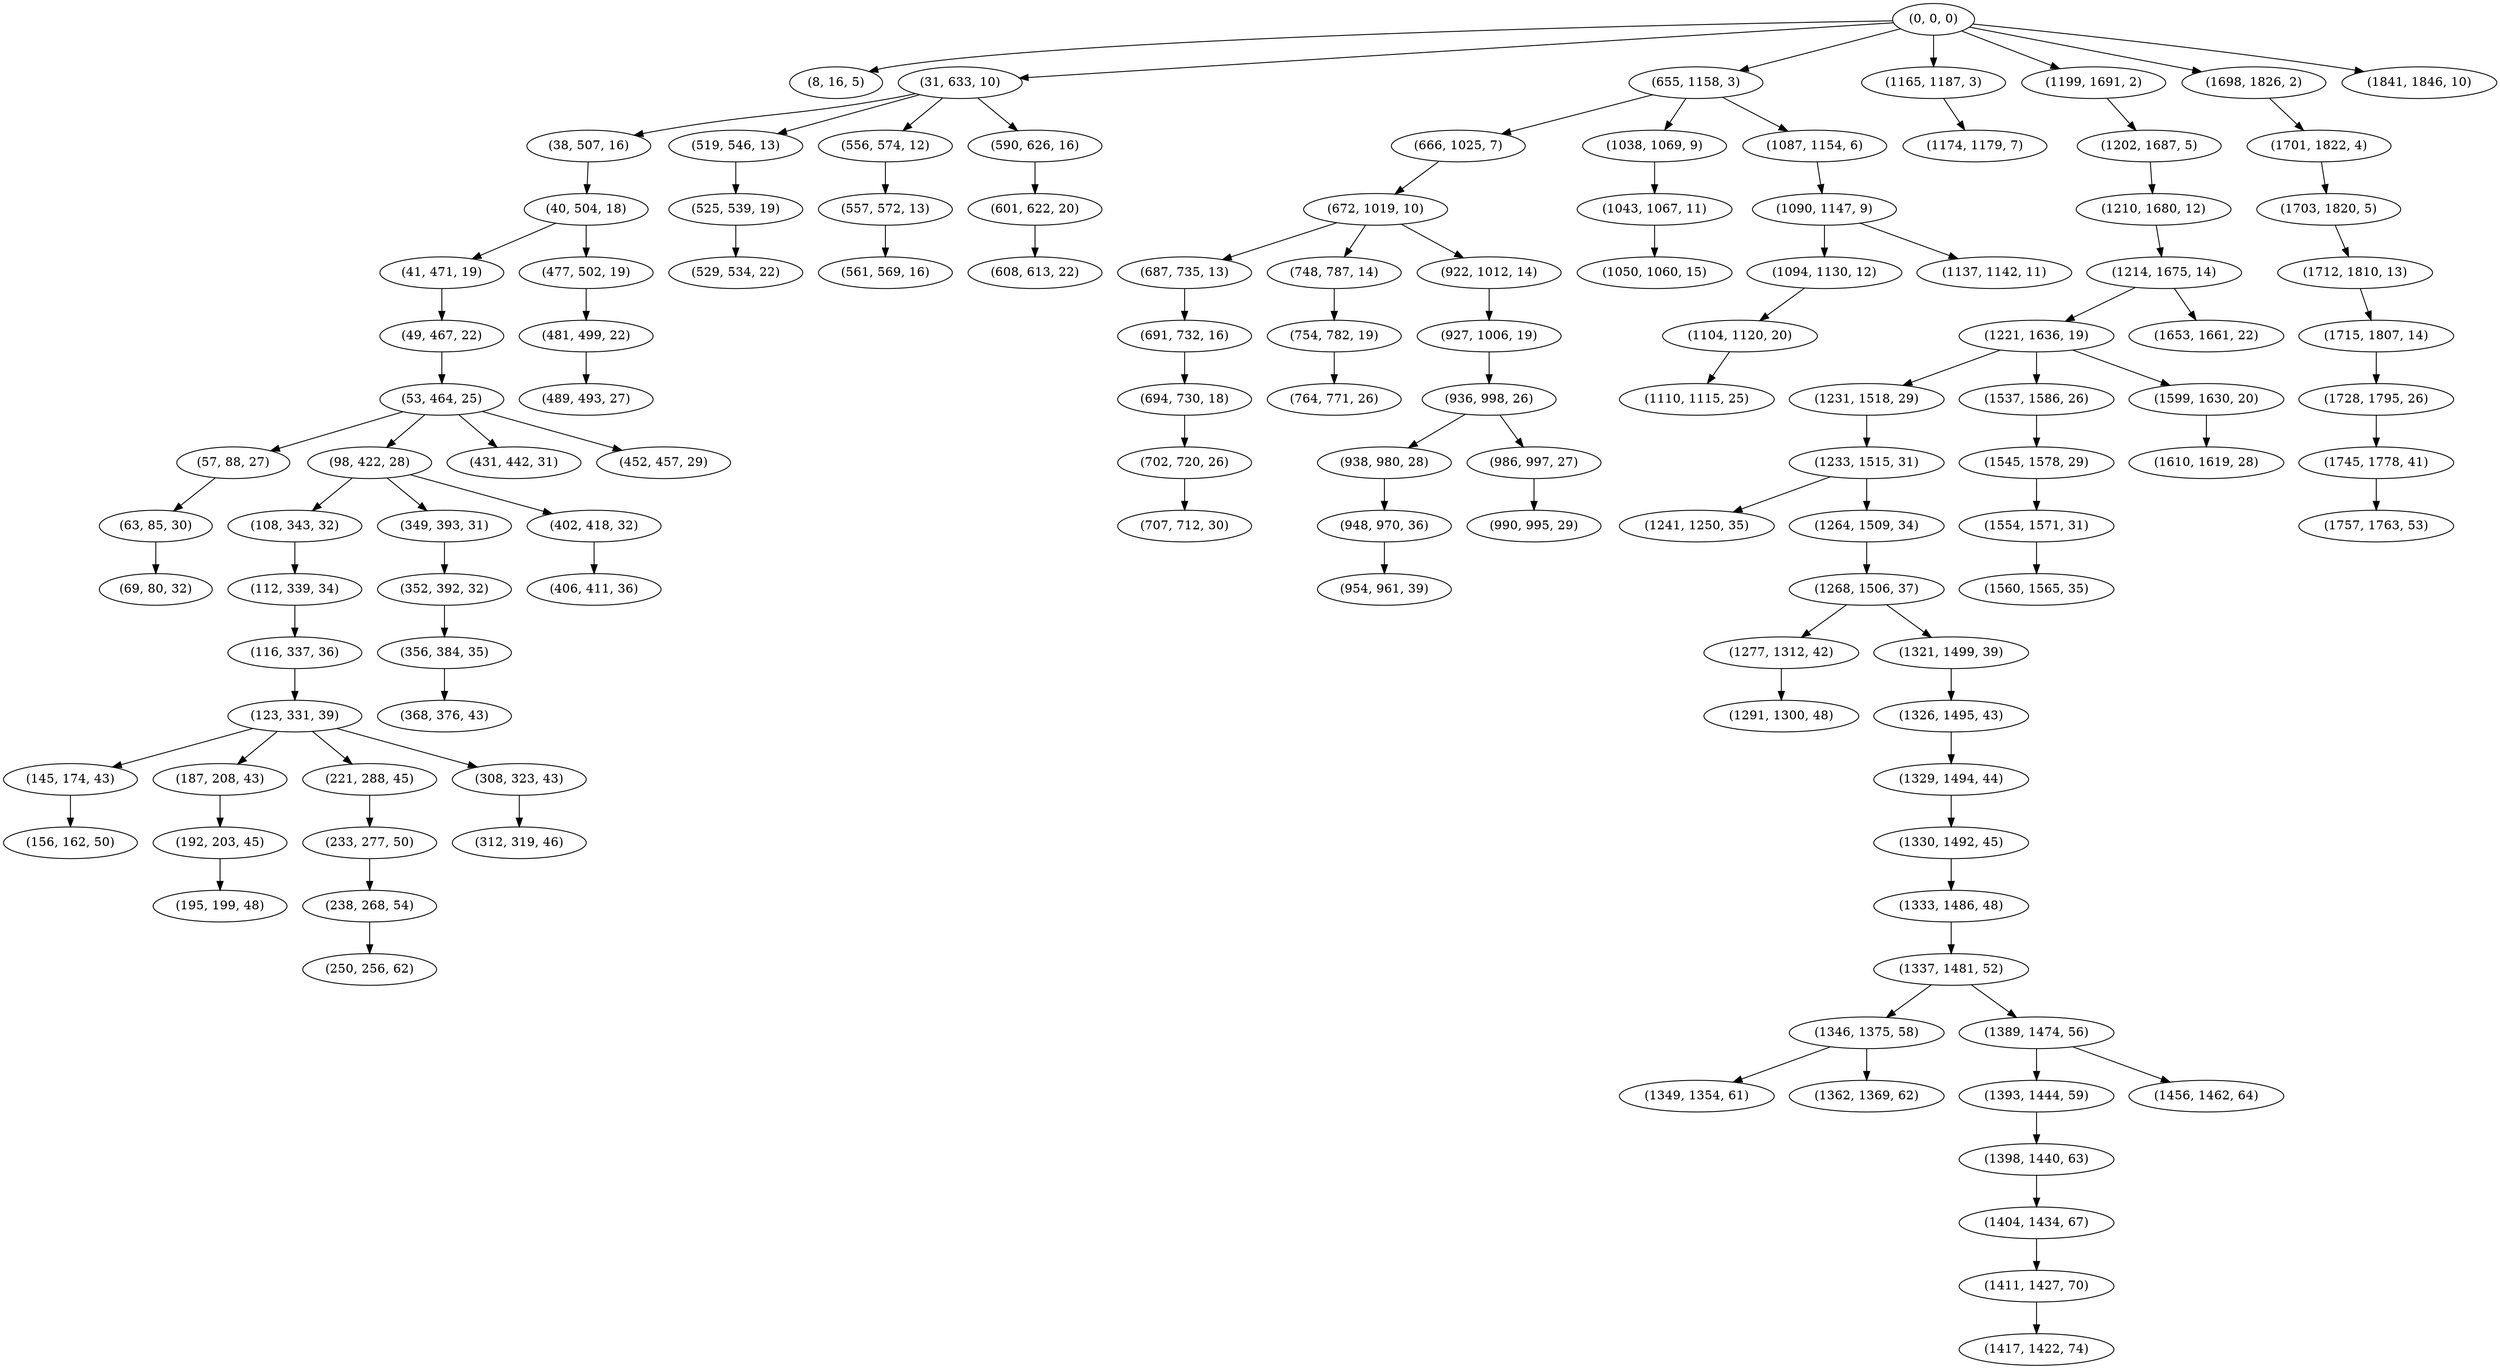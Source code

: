 digraph tree {
    "(0, 0, 0)";
    "(8, 16, 5)";
    "(31, 633, 10)";
    "(38, 507, 16)";
    "(40, 504, 18)";
    "(41, 471, 19)";
    "(49, 467, 22)";
    "(53, 464, 25)";
    "(57, 88, 27)";
    "(63, 85, 30)";
    "(69, 80, 32)";
    "(98, 422, 28)";
    "(108, 343, 32)";
    "(112, 339, 34)";
    "(116, 337, 36)";
    "(123, 331, 39)";
    "(145, 174, 43)";
    "(156, 162, 50)";
    "(187, 208, 43)";
    "(192, 203, 45)";
    "(195, 199, 48)";
    "(221, 288, 45)";
    "(233, 277, 50)";
    "(238, 268, 54)";
    "(250, 256, 62)";
    "(308, 323, 43)";
    "(312, 319, 46)";
    "(349, 393, 31)";
    "(352, 392, 32)";
    "(356, 384, 35)";
    "(368, 376, 43)";
    "(402, 418, 32)";
    "(406, 411, 36)";
    "(431, 442, 31)";
    "(452, 457, 29)";
    "(477, 502, 19)";
    "(481, 499, 22)";
    "(489, 493, 27)";
    "(519, 546, 13)";
    "(525, 539, 19)";
    "(529, 534, 22)";
    "(556, 574, 12)";
    "(557, 572, 13)";
    "(561, 569, 16)";
    "(590, 626, 16)";
    "(601, 622, 20)";
    "(608, 613, 22)";
    "(655, 1158, 3)";
    "(666, 1025, 7)";
    "(672, 1019, 10)";
    "(687, 735, 13)";
    "(691, 732, 16)";
    "(694, 730, 18)";
    "(702, 720, 26)";
    "(707, 712, 30)";
    "(748, 787, 14)";
    "(754, 782, 19)";
    "(764, 771, 26)";
    "(922, 1012, 14)";
    "(927, 1006, 19)";
    "(936, 998, 26)";
    "(938, 980, 28)";
    "(948, 970, 36)";
    "(954, 961, 39)";
    "(986, 997, 27)";
    "(990, 995, 29)";
    "(1038, 1069, 9)";
    "(1043, 1067, 11)";
    "(1050, 1060, 15)";
    "(1087, 1154, 6)";
    "(1090, 1147, 9)";
    "(1094, 1130, 12)";
    "(1104, 1120, 20)";
    "(1110, 1115, 25)";
    "(1137, 1142, 11)";
    "(1165, 1187, 3)";
    "(1174, 1179, 7)";
    "(1199, 1691, 2)";
    "(1202, 1687, 5)";
    "(1210, 1680, 12)";
    "(1214, 1675, 14)";
    "(1221, 1636, 19)";
    "(1231, 1518, 29)";
    "(1233, 1515, 31)";
    "(1241, 1250, 35)";
    "(1264, 1509, 34)";
    "(1268, 1506, 37)";
    "(1277, 1312, 42)";
    "(1291, 1300, 48)";
    "(1321, 1499, 39)";
    "(1326, 1495, 43)";
    "(1329, 1494, 44)";
    "(1330, 1492, 45)";
    "(1333, 1486, 48)";
    "(1337, 1481, 52)";
    "(1346, 1375, 58)";
    "(1349, 1354, 61)";
    "(1362, 1369, 62)";
    "(1389, 1474, 56)";
    "(1393, 1444, 59)";
    "(1398, 1440, 63)";
    "(1404, 1434, 67)";
    "(1411, 1427, 70)";
    "(1417, 1422, 74)";
    "(1456, 1462, 64)";
    "(1537, 1586, 26)";
    "(1545, 1578, 29)";
    "(1554, 1571, 31)";
    "(1560, 1565, 35)";
    "(1599, 1630, 20)";
    "(1610, 1619, 28)";
    "(1653, 1661, 22)";
    "(1698, 1826, 2)";
    "(1701, 1822, 4)";
    "(1703, 1820, 5)";
    "(1712, 1810, 13)";
    "(1715, 1807, 14)";
    "(1728, 1795, 26)";
    "(1745, 1778, 41)";
    "(1757, 1763, 53)";
    "(1841, 1846, 10)";
    "(0, 0, 0)" -> "(8, 16, 5)";
    "(0, 0, 0)" -> "(31, 633, 10)";
    "(0, 0, 0)" -> "(655, 1158, 3)";
    "(0, 0, 0)" -> "(1165, 1187, 3)";
    "(0, 0, 0)" -> "(1199, 1691, 2)";
    "(0, 0, 0)" -> "(1698, 1826, 2)";
    "(0, 0, 0)" -> "(1841, 1846, 10)";
    "(31, 633, 10)" -> "(38, 507, 16)";
    "(31, 633, 10)" -> "(519, 546, 13)";
    "(31, 633, 10)" -> "(556, 574, 12)";
    "(31, 633, 10)" -> "(590, 626, 16)";
    "(38, 507, 16)" -> "(40, 504, 18)";
    "(40, 504, 18)" -> "(41, 471, 19)";
    "(40, 504, 18)" -> "(477, 502, 19)";
    "(41, 471, 19)" -> "(49, 467, 22)";
    "(49, 467, 22)" -> "(53, 464, 25)";
    "(53, 464, 25)" -> "(57, 88, 27)";
    "(53, 464, 25)" -> "(98, 422, 28)";
    "(53, 464, 25)" -> "(431, 442, 31)";
    "(53, 464, 25)" -> "(452, 457, 29)";
    "(57, 88, 27)" -> "(63, 85, 30)";
    "(63, 85, 30)" -> "(69, 80, 32)";
    "(98, 422, 28)" -> "(108, 343, 32)";
    "(98, 422, 28)" -> "(349, 393, 31)";
    "(98, 422, 28)" -> "(402, 418, 32)";
    "(108, 343, 32)" -> "(112, 339, 34)";
    "(112, 339, 34)" -> "(116, 337, 36)";
    "(116, 337, 36)" -> "(123, 331, 39)";
    "(123, 331, 39)" -> "(145, 174, 43)";
    "(123, 331, 39)" -> "(187, 208, 43)";
    "(123, 331, 39)" -> "(221, 288, 45)";
    "(123, 331, 39)" -> "(308, 323, 43)";
    "(145, 174, 43)" -> "(156, 162, 50)";
    "(187, 208, 43)" -> "(192, 203, 45)";
    "(192, 203, 45)" -> "(195, 199, 48)";
    "(221, 288, 45)" -> "(233, 277, 50)";
    "(233, 277, 50)" -> "(238, 268, 54)";
    "(238, 268, 54)" -> "(250, 256, 62)";
    "(308, 323, 43)" -> "(312, 319, 46)";
    "(349, 393, 31)" -> "(352, 392, 32)";
    "(352, 392, 32)" -> "(356, 384, 35)";
    "(356, 384, 35)" -> "(368, 376, 43)";
    "(402, 418, 32)" -> "(406, 411, 36)";
    "(477, 502, 19)" -> "(481, 499, 22)";
    "(481, 499, 22)" -> "(489, 493, 27)";
    "(519, 546, 13)" -> "(525, 539, 19)";
    "(525, 539, 19)" -> "(529, 534, 22)";
    "(556, 574, 12)" -> "(557, 572, 13)";
    "(557, 572, 13)" -> "(561, 569, 16)";
    "(590, 626, 16)" -> "(601, 622, 20)";
    "(601, 622, 20)" -> "(608, 613, 22)";
    "(655, 1158, 3)" -> "(666, 1025, 7)";
    "(655, 1158, 3)" -> "(1038, 1069, 9)";
    "(655, 1158, 3)" -> "(1087, 1154, 6)";
    "(666, 1025, 7)" -> "(672, 1019, 10)";
    "(672, 1019, 10)" -> "(687, 735, 13)";
    "(672, 1019, 10)" -> "(748, 787, 14)";
    "(672, 1019, 10)" -> "(922, 1012, 14)";
    "(687, 735, 13)" -> "(691, 732, 16)";
    "(691, 732, 16)" -> "(694, 730, 18)";
    "(694, 730, 18)" -> "(702, 720, 26)";
    "(702, 720, 26)" -> "(707, 712, 30)";
    "(748, 787, 14)" -> "(754, 782, 19)";
    "(754, 782, 19)" -> "(764, 771, 26)";
    "(922, 1012, 14)" -> "(927, 1006, 19)";
    "(927, 1006, 19)" -> "(936, 998, 26)";
    "(936, 998, 26)" -> "(938, 980, 28)";
    "(936, 998, 26)" -> "(986, 997, 27)";
    "(938, 980, 28)" -> "(948, 970, 36)";
    "(948, 970, 36)" -> "(954, 961, 39)";
    "(986, 997, 27)" -> "(990, 995, 29)";
    "(1038, 1069, 9)" -> "(1043, 1067, 11)";
    "(1043, 1067, 11)" -> "(1050, 1060, 15)";
    "(1087, 1154, 6)" -> "(1090, 1147, 9)";
    "(1090, 1147, 9)" -> "(1094, 1130, 12)";
    "(1090, 1147, 9)" -> "(1137, 1142, 11)";
    "(1094, 1130, 12)" -> "(1104, 1120, 20)";
    "(1104, 1120, 20)" -> "(1110, 1115, 25)";
    "(1165, 1187, 3)" -> "(1174, 1179, 7)";
    "(1199, 1691, 2)" -> "(1202, 1687, 5)";
    "(1202, 1687, 5)" -> "(1210, 1680, 12)";
    "(1210, 1680, 12)" -> "(1214, 1675, 14)";
    "(1214, 1675, 14)" -> "(1221, 1636, 19)";
    "(1214, 1675, 14)" -> "(1653, 1661, 22)";
    "(1221, 1636, 19)" -> "(1231, 1518, 29)";
    "(1221, 1636, 19)" -> "(1537, 1586, 26)";
    "(1221, 1636, 19)" -> "(1599, 1630, 20)";
    "(1231, 1518, 29)" -> "(1233, 1515, 31)";
    "(1233, 1515, 31)" -> "(1241, 1250, 35)";
    "(1233, 1515, 31)" -> "(1264, 1509, 34)";
    "(1264, 1509, 34)" -> "(1268, 1506, 37)";
    "(1268, 1506, 37)" -> "(1277, 1312, 42)";
    "(1268, 1506, 37)" -> "(1321, 1499, 39)";
    "(1277, 1312, 42)" -> "(1291, 1300, 48)";
    "(1321, 1499, 39)" -> "(1326, 1495, 43)";
    "(1326, 1495, 43)" -> "(1329, 1494, 44)";
    "(1329, 1494, 44)" -> "(1330, 1492, 45)";
    "(1330, 1492, 45)" -> "(1333, 1486, 48)";
    "(1333, 1486, 48)" -> "(1337, 1481, 52)";
    "(1337, 1481, 52)" -> "(1346, 1375, 58)";
    "(1337, 1481, 52)" -> "(1389, 1474, 56)";
    "(1346, 1375, 58)" -> "(1349, 1354, 61)";
    "(1346, 1375, 58)" -> "(1362, 1369, 62)";
    "(1389, 1474, 56)" -> "(1393, 1444, 59)";
    "(1389, 1474, 56)" -> "(1456, 1462, 64)";
    "(1393, 1444, 59)" -> "(1398, 1440, 63)";
    "(1398, 1440, 63)" -> "(1404, 1434, 67)";
    "(1404, 1434, 67)" -> "(1411, 1427, 70)";
    "(1411, 1427, 70)" -> "(1417, 1422, 74)";
    "(1537, 1586, 26)" -> "(1545, 1578, 29)";
    "(1545, 1578, 29)" -> "(1554, 1571, 31)";
    "(1554, 1571, 31)" -> "(1560, 1565, 35)";
    "(1599, 1630, 20)" -> "(1610, 1619, 28)";
    "(1698, 1826, 2)" -> "(1701, 1822, 4)";
    "(1701, 1822, 4)" -> "(1703, 1820, 5)";
    "(1703, 1820, 5)" -> "(1712, 1810, 13)";
    "(1712, 1810, 13)" -> "(1715, 1807, 14)";
    "(1715, 1807, 14)" -> "(1728, 1795, 26)";
    "(1728, 1795, 26)" -> "(1745, 1778, 41)";
    "(1745, 1778, 41)" -> "(1757, 1763, 53)";
}
